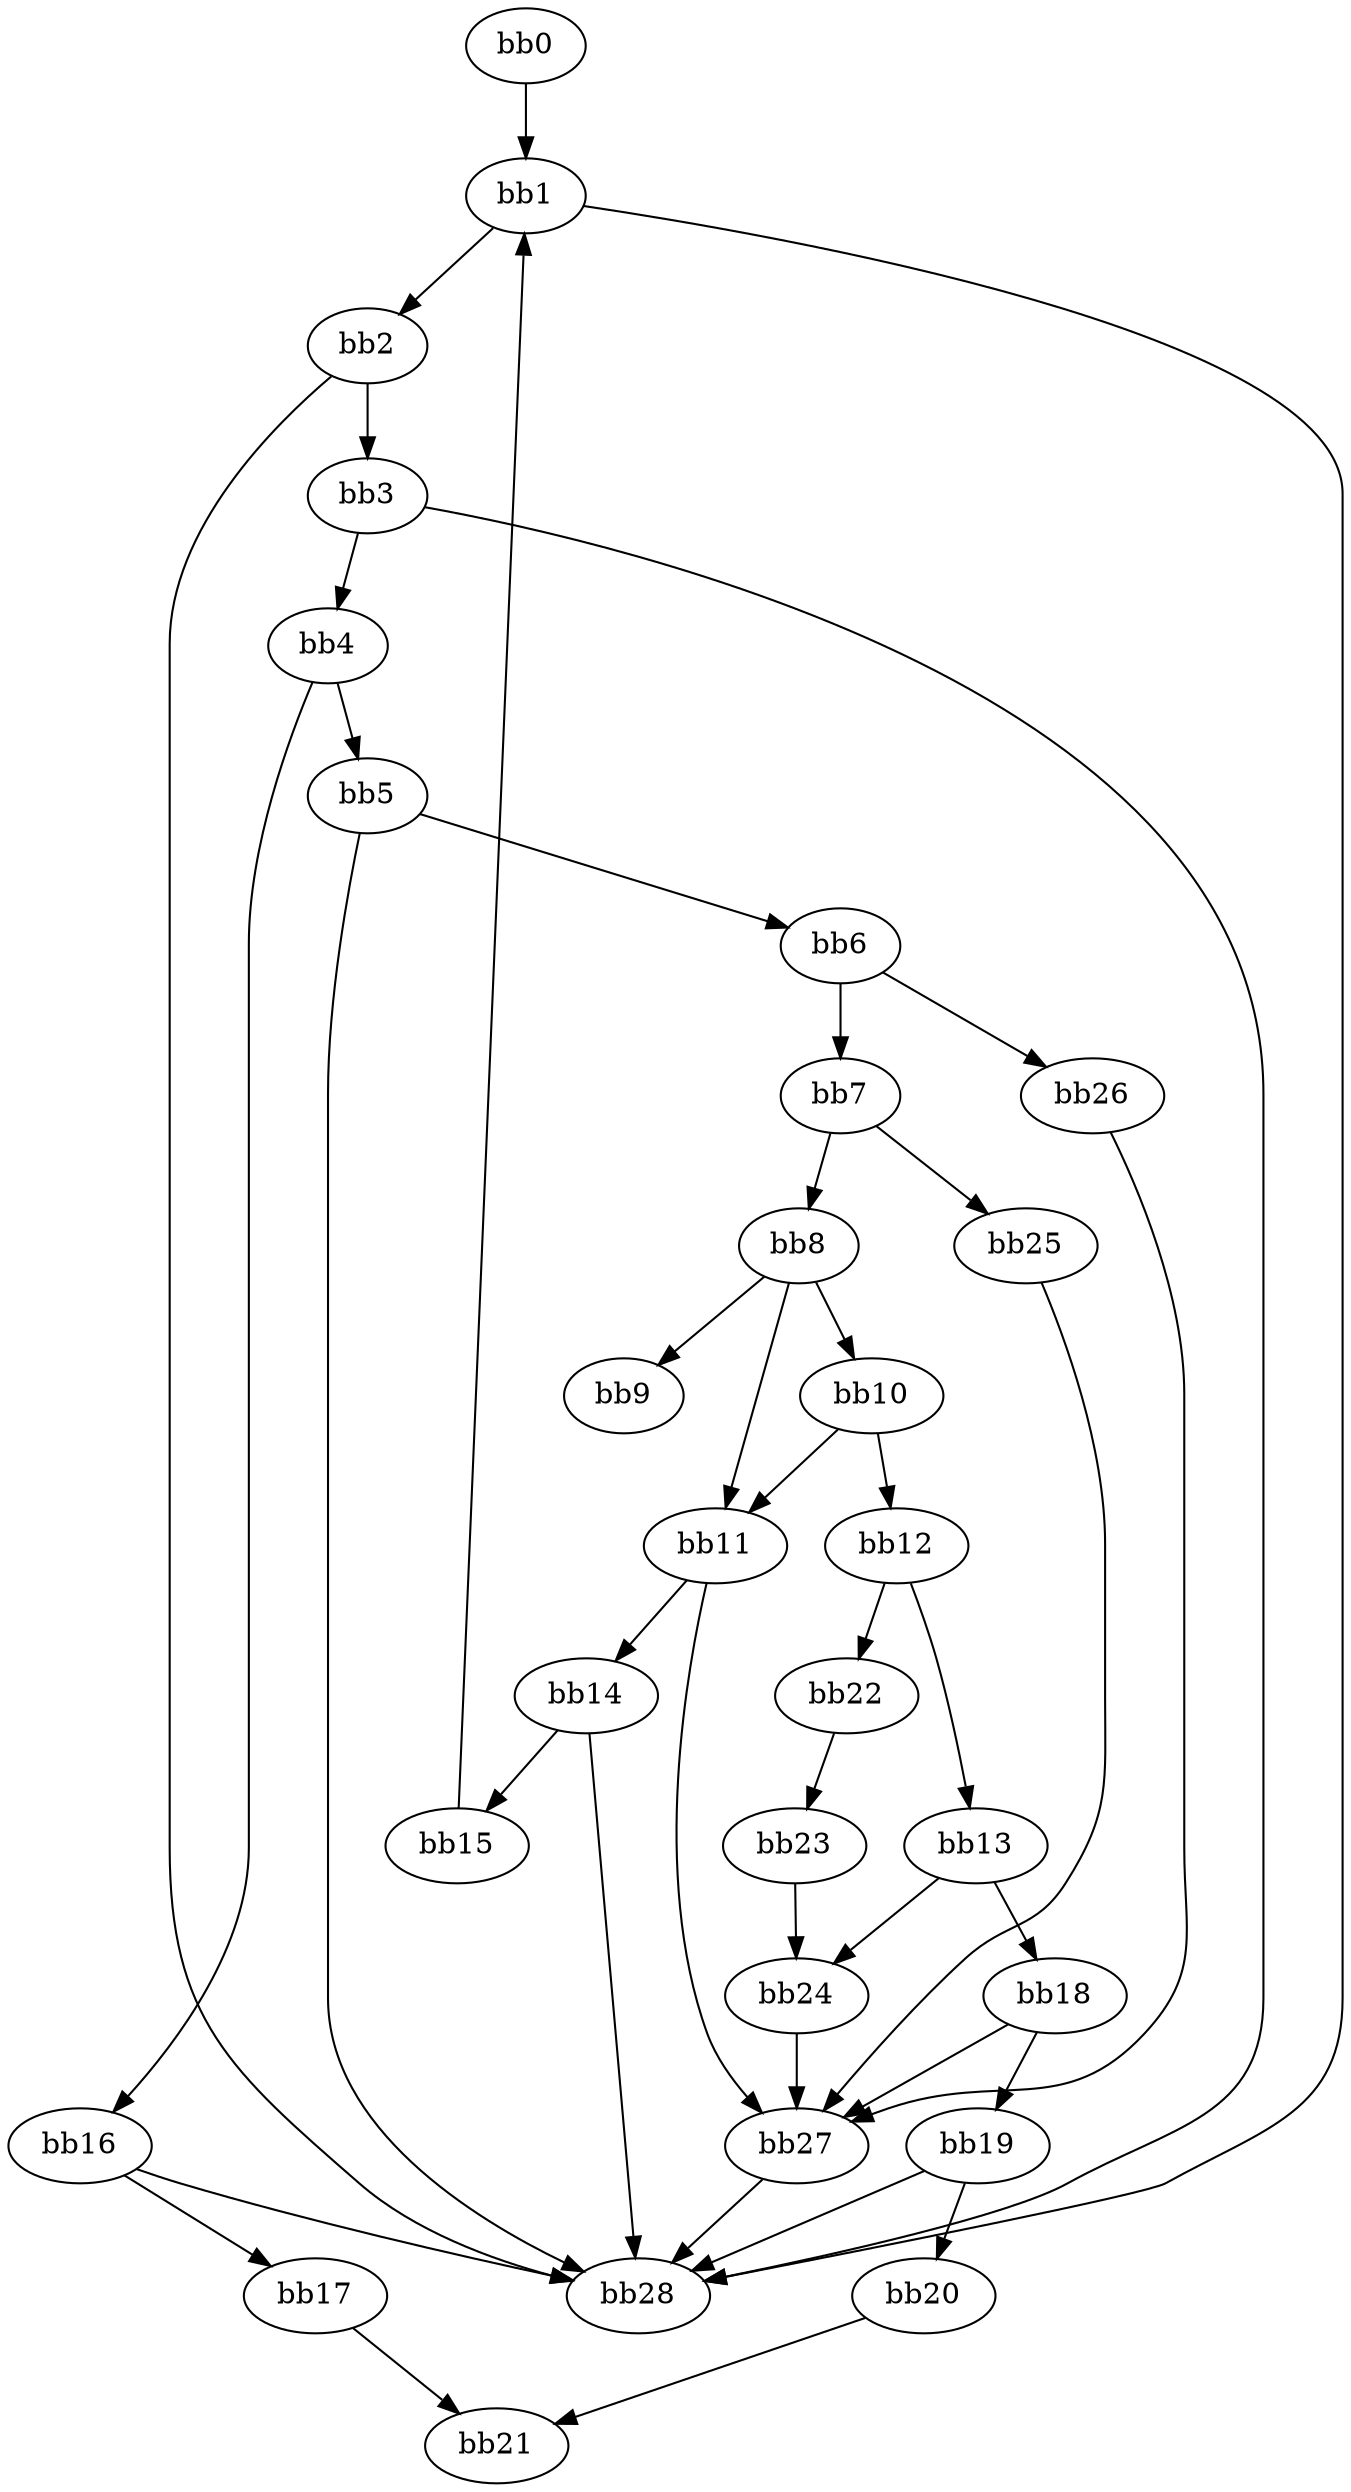 digraph {
    0 [ label = "bb0\l" ]
    1 [ label = "bb1\l" ]
    2 [ label = "bb2\l" ]
    3 [ label = "bb3\l" ]
    4 [ label = "bb4\l" ]
    5 [ label = "bb5\l" ]
    6 [ label = "bb6\l" ]
    7 [ label = "bb7\l" ]
    8 [ label = "bb8\l" ]
    9 [ label = "bb9\l" ]
    10 [ label = "bb10\l" ]
    11 [ label = "bb11\l" ]
    12 [ label = "bb12\l" ]
    13 [ label = "bb13\l" ]
    14 [ label = "bb14\l" ]
    15 [ label = "bb15\l" ]
    16 [ label = "bb16\l" ]
    17 [ label = "bb17\l" ]
    18 [ label = "bb18\l" ]
    19 [ label = "bb19\l" ]
    20 [ label = "bb20\l" ]
    21 [ label = "bb21\l" ]
    22 [ label = "bb22\l" ]
    23 [ label = "bb23\l" ]
    24 [ label = "bb24\l" ]
    25 [ label = "bb25\l" ]
    26 [ label = "bb26\l" ]
    27 [ label = "bb27\l" ]
    28 [ label = "bb28\l" ]
    0 -> 1 [ ]
    1 -> 2 [ ]
    1 -> 28 [ ]
    2 -> 3 [ ]
    2 -> 28 [ ]
    3 -> 4 [ ]
    3 -> 28 [ ]
    4 -> 5 [ ]
    4 -> 16 [ ]
    5 -> 6 [ ]
    5 -> 28 [ ]
    6 -> 7 [ ]
    6 -> 26 [ ]
    7 -> 8 [ ]
    7 -> 25 [ ]
    8 -> 9 [ ]
    8 -> 10 [ ]
    8 -> 11 [ ]
    10 -> 11 [ ]
    10 -> 12 [ ]
    11 -> 14 [ ]
    11 -> 27 [ ]
    12 -> 13 [ ]
    12 -> 22 [ ]
    13 -> 18 [ ]
    13 -> 24 [ ]
    14 -> 15 [ ]
    14 -> 28 [ ]
    15 -> 1 [ ]
    16 -> 17 [ ]
    16 -> 28 [ ]
    17 -> 21 [ ]
    18 -> 19 [ ]
    18 -> 27 [ ]
    19 -> 20 [ ]
    19 -> 28 [ ]
    20 -> 21 [ ]
    22 -> 23 [ ]
    23 -> 24 [ ]
    24 -> 27 [ ]
    25 -> 27 [ ]
    26 -> 27 [ ]
    27 -> 28 [ ]
}


